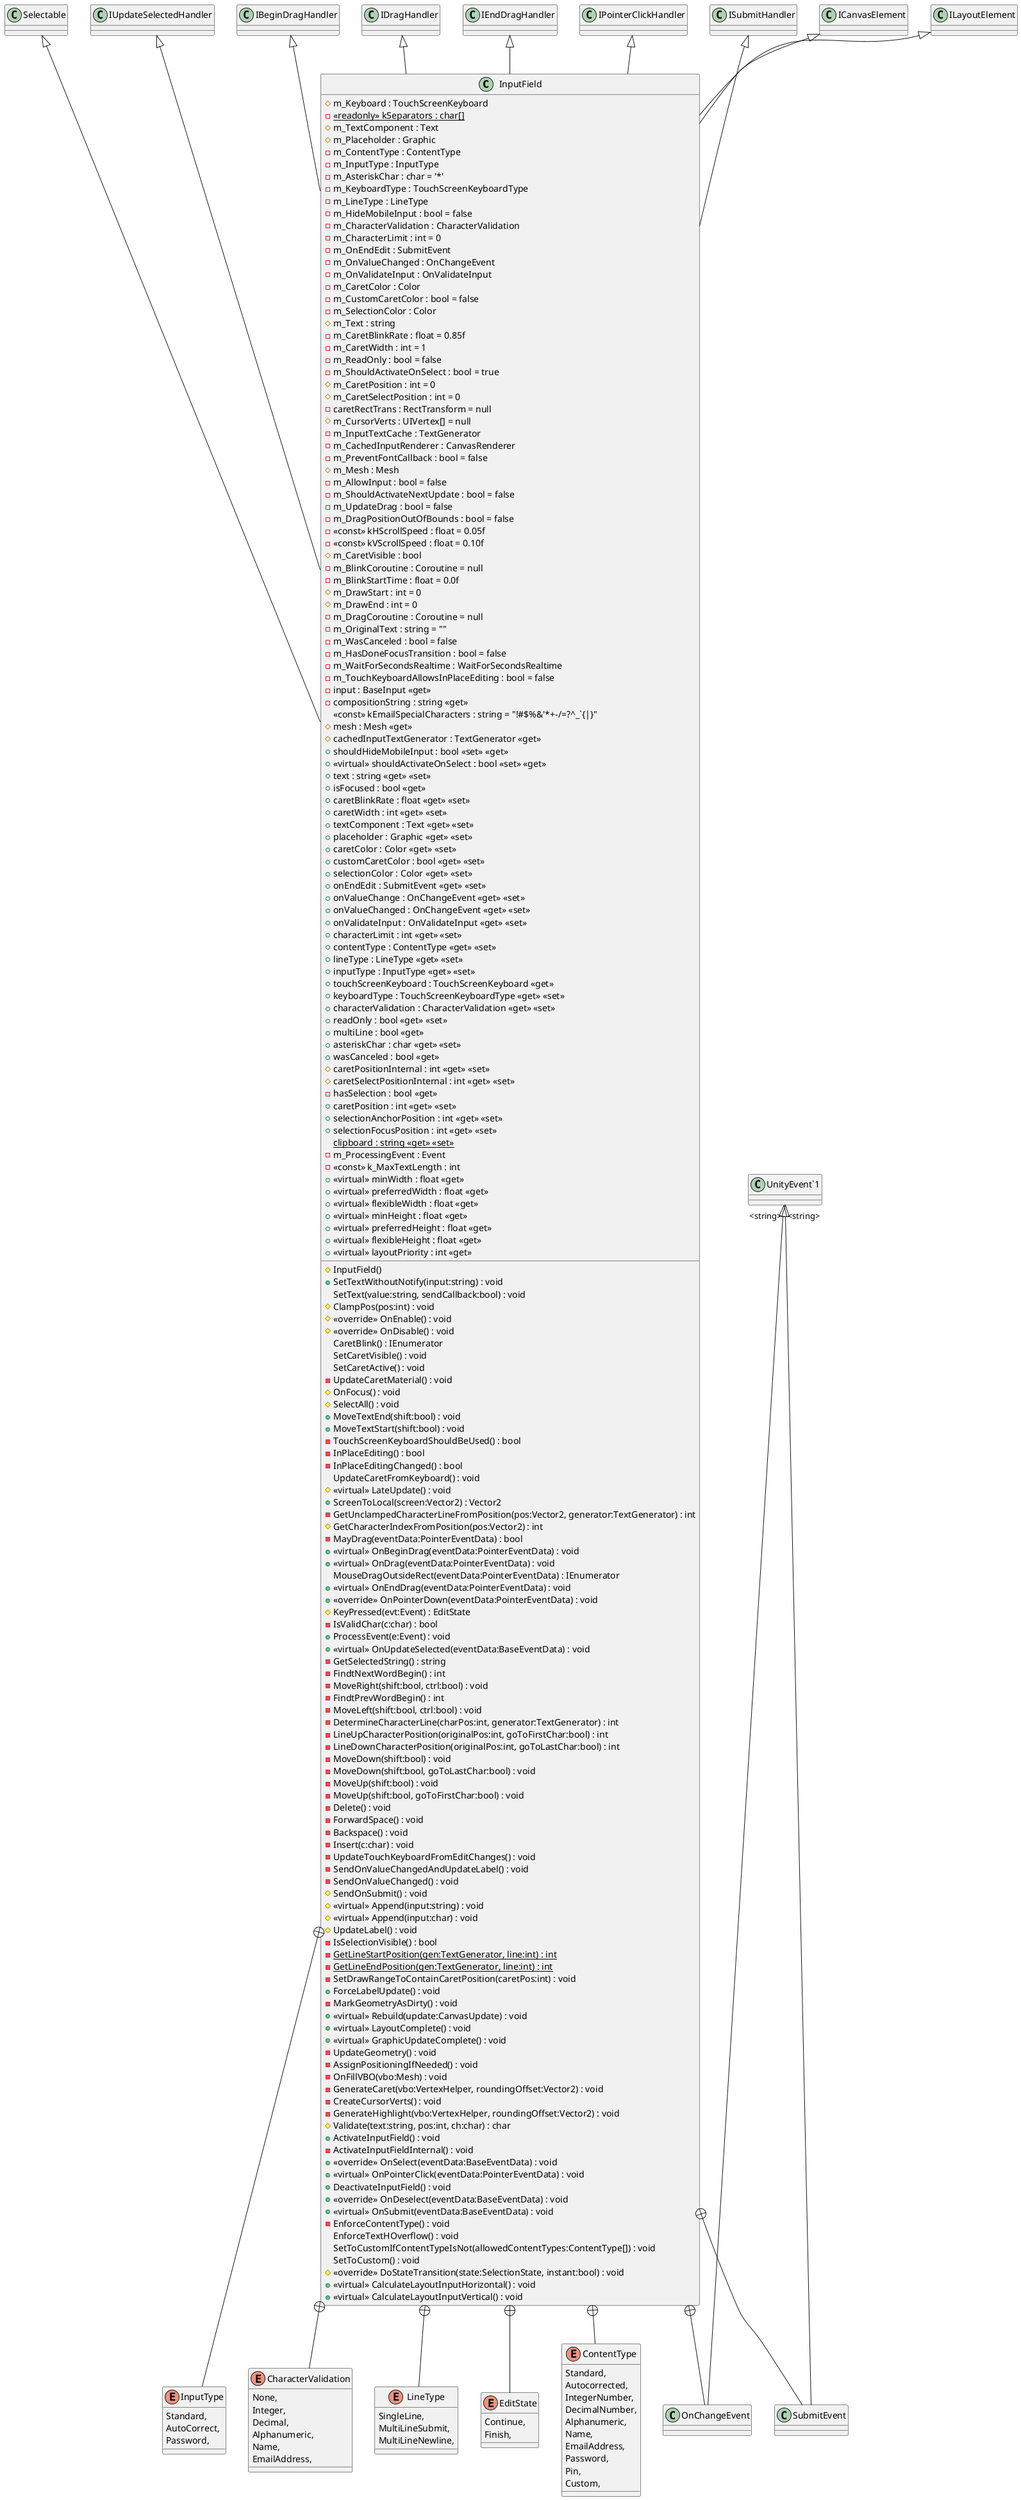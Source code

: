 @startuml
class InputField {
    # m_Keyboard : TouchScreenKeyboard
    {static} - <<readonly>> kSeparators : char[]
    # m_TextComponent : Text
    # m_Placeholder : Graphic
    - m_ContentType : ContentType
    - m_InputType : InputType
    - m_AsteriskChar : char = '*'
    - m_KeyboardType : TouchScreenKeyboardType
    - m_LineType : LineType
    - m_HideMobileInput : bool = false
    - m_CharacterValidation : CharacterValidation
    - m_CharacterLimit : int = 0
    - m_OnEndEdit : SubmitEvent
    - m_OnValueChanged : OnChangeEvent
    - m_OnValidateInput : OnValidateInput
    - m_CaretColor : Color
    - m_CustomCaretColor : bool = false
    - m_SelectionColor : Color
    # m_Text : string
    - m_CaretBlinkRate : float = 0.85f
    - m_CaretWidth : int = 1
    - m_ReadOnly : bool = false
    - m_ShouldActivateOnSelect : bool = true
    # m_CaretPosition : int = 0
    # m_CaretSelectPosition : int = 0
    - caretRectTrans : RectTransform = null
    # m_CursorVerts : UIVertex[] = null
    - m_InputTextCache : TextGenerator
    - m_CachedInputRenderer : CanvasRenderer
    - m_PreventFontCallback : bool = false
    # m_Mesh : Mesh
    - m_AllowInput : bool = false
    - m_ShouldActivateNextUpdate : bool = false
    - m_UpdateDrag : bool = false
    - m_DragPositionOutOfBounds : bool = false
    - <<const>> kHScrollSpeed : float = 0.05f
    - <<const>> kVScrollSpeed : float = 0.10f
    # m_CaretVisible : bool
    - m_BlinkCoroutine : Coroutine = null
    - m_BlinkStartTime : float = 0.0f
    # m_DrawStart : int = 0
    # m_DrawEnd : int = 0
    - m_DragCoroutine : Coroutine = null
    - m_OriginalText : string = ""
    - m_WasCanceled : bool = false
    - m_HasDoneFocusTransition : bool = false
    - m_WaitForSecondsRealtime : WaitForSecondsRealtime
    - m_TouchKeyboardAllowsInPlaceEditing : bool = false
    - input : BaseInput <<get>>
    - compositionString : string <<get>>
    <<const>> kEmailSpecialCharacters : string = "!#$%&'*+-/=?^_`{|&#125;~"
    # InputField()
    # mesh : Mesh <<get>>
    # cachedInputTextGenerator : TextGenerator <<get>>
    + shouldHideMobileInput : bool <<set>> <<get>>
    + <<virtual>> shouldActivateOnSelect : bool <<set>> <<get>>
    + text : string <<get>> <<set>>
    + SetTextWithoutNotify(input:string) : void
    SetText(value:string, sendCallback:bool) : void
    + isFocused : bool <<get>>
    + caretBlinkRate : float <<get>> <<set>>
    + caretWidth : int <<get>> <<set>>
    + textComponent : Text <<get>> <<set>>
    + placeholder : Graphic <<get>> <<set>>
    + caretColor : Color <<get>> <<set>>
    + customCaretColor : bool <<get>> <<set>>
    + selectionColor : Color <<get>> <<set>>
    + onEndEdit : SubmitEvent <<get>> <<set>>
    + onValueChange : OnChangeEvent <<get>> <<set>>
    + onValueChanged : OnChangeEvent <<get>> <<set>>
    + onValidateInput : OnValidateInput <<get>> <<set>>
    + characterLimit : int <<get>> <<set>>
    + contentType : ContentType <<get>> <<set>>
    + lineType : LineType <<get>> <<set>>
    + inputType : InputType <<get>> <<set>>
    + touchScreenKeyboard : TouchScreenKeyboard <<get>>
    + keyboardType : TouchScreenKeyboardType <<get>> <<set>>
    + characterValidation : CharacterValidation <<get>> <<set>>
    + readOnly : bool <<get>> <<set>>
    + multiLine : bool <<get>>
    + asteriskChar : char <<get>> <<set>>
    + wasCanceled : bool <<get>>
    # ClampPos(pos:int) : void
    # caretPositionInternal : int <<get>> <<set>>
    # caretSelectPositionInternal : int <<get>> <<set>>
    - hasSelection : bool <<get>>
    + caretPosition : int <<get>> <<set>>
    + selectionAnchorPosition : int <<get>> <<set>>
    + selectionFocusPosition : int <<get>> <<set>>
    # <<override>> OnEnable() : void
    # <<override>> OnDisable() : void
    CaretBlink() : IEnumerator
    SetCaretVisible() : void
    SetCaretActive() : void
    - UpdateCaretMaterial() : void
    # OnFocus() : void
    # SelectAll() : void
    + MoveTextEnd(shift:bool) : void
    + MoveTextStart(shift:bool) : void
    {static} clipboard : string <<get>> <<set>>
    - TouchScreenKeyboardShouldBeUsed() : bool
    - InPlaceEditing() : bool
    - InPlaceEditingChanged() : bool
    UpdateCaretFromKeyboard() : void
    # <<virtual>> LateUpdate() : void
    + ScreenToLocal(screen:Vector2) : Vector2
    - GetUnclampedCharacterLineFromPosition(pos:Vector2, generator:TextGenerator) : int
    # GetCharacterIndexFromPosition(pos:Vector2) : int
    - MayDrag(eventData:PointerEventData) : bool
    + <<virtual>> OnBeginDrag(eventData:PointerEventData) : void
    + <<virtual>> OnDrag(eventData:PointerEventData) : void
    MouseDragOutsideRect(eventData:PointerEventData) : IEnumerator
    + <<virtual>> OnEndDrag(eventData:PointerEventData) : void
    + <<override>> OnPointerDown(eventData:PointerEventData) : void
    # KeyPressed(evt:Event) : EditState
    - IsValidChar(c:char) : bool
    - m_ProcessingEvent : Event
    + ProcessEvent(e:Event) : void
    + <<virtual>> OnUpdateSelected(eventData:BaseEventData) : void
    - GetSelectedString() : string
    - FindtNextWordBegin() : int
    - MoveRight(shift:bool, ctrl:bool) : void
    - FindtPrevWordBegin() : int
    - MoveLeft(shift:bool, ctrl:bool) : void
    - DetermineCharacterLine(charPos:int, generator:TextGenerator) : int
    - LineUpCharacterPosition(originalPos:int, goToFirstChar:bool) : int
    - LineDownCharacterPosition(originalPos:int, goToLastChar:bool) : int
    - MoveDown(shift:bool) : void
    - MoveDown(shift:bool, goToLastChar:bool) : void
    - MoveUp(shift:bool) : void
    - MoveUp(shift:bool, goToFirstChar:bool) : void
    - Delete() : void
    - ForwardSpace() : void
    - Backspace() : void
    - Insert(c:char) : void
    - UpdateTouchKeyboardFromEditChanges() : void
    - SendOnValueChangedAndUpdateLabel() : void
    - SendOnValueChanged() : void
    # SendOnSubmit() : void
    # <<virtual>> Append(input:string) : void
    - <<const>> k_MaxTextLength : int
    # <<virtual>> Append(input:char) : void
    # UpdateLabel() : void
    - IsSelectionVisible() : bool
    - {static} GetLineStartPosition(gen:TextGenerator, line:int) : int
    - {static} GetLineEndPosition(gen:TextGenerator, line:int) : int
    - SetDrawRangeToContainCaretPosition(caretPos:int) : void
    + ForceLabelUpdate() : void
    - MarkGeometryAsDirty() : void
    + <<virtual>> Rebuild(update:CanvasUpdate) : void
    + <<virtual>> LayoutComplete() : void
    + <<virtual>> GraphicUpdateComplete() : void
    - UpdateGeometry() : void
    - AssignPositioningIfNeeded() : void
    - OnFillVBO(vbo:Mesh) : void
    - GenerateCaret(vbo:VertexHelper, roundingOffset:Vector2) : void
    - CreateCursorVerts() : void
    - GenerateHighlight(vbo:VertexHelper, roundingOffset:Vector2) : void
    # Validate(text:string, pos:int, ch:char) : char
    + ActivateInputField() : void
    - ActivateInputFieldInternal() : void
    + <<override>> OnSelect(eventData:BaseEventData) : void
    + <<virtual>> OnPointerClick(eventData:PointerEventData) : void
    + DeactivateInputField() : void
    + <<override>> OnDeselect(eventData:BaseEventData) : void
    + <<virtual>> OnSubmit(eventData:BaseEventData) : void
    - EnforceContentType() : void
    EnforceTextHOverflow() : void
    SetToCustomIfContentTypeIsNot(allowedContentTypes:ContentType[]) : void
    SetToCustom() : void
    # <<override>> DoStateTransition(state:SelectionState, instant:bool) : void
    + <<virtual>> CalculateLayoutInputHorizontal() : void
    + <<virtual>> CalculateLayoutInputVertical() : void
    + <<virtual>> minWidth : float <<get>>
    + <<virtual>> preferredWidth : float <<get>>
    + <<virtual>> flexibleWidth : float <<get>>
    + <<virtual>> minHeight : float <<get>>
    + <<virtual>> preferredHeight : float <<get>>
    + <<virtual>> flexibleHeight : float <<get>>
    + <<virtual>> layoutPriority : int <<get>>
}
enum ContentType {
    Standard,
    Autocorrected,
    IntegerNumber,
    DecimalNumber,
    Alphanumeric,
    Name,
    EmailAddress,
    Password,
    Pin,
    Custom,
}
enum InputType {
    Standard,
    AutoCorrect,
    Password,
}
enum CharacterValidation {
    None,
    Integer,
    Decimal,
    Alphanumeric,
    Name,
    EmailAddress,
}
enum LineType {
    SingleLine,
    MultiLineSubmit,
    MultiLineNewline,
}
class SubmitEvent {
}
class OnChangeEvent {
}
enum EditState {
    Continue,
    Finish,
}
Selectable <|-- InputField
IUpdateSelectedHandler <|-- InputField
IBeginDragHandler <|-- InputField
IDragHandler <|-- InputField
IEndDragHandler <|-- InputField
IPointerClickHandler <|-- InputField
ISubmitHandler <|-- InputField
ICanvasElement <|-- InputField
ILayoutElement <|-- InputField
InputField +-- ContentType
InputField +-- InputType
InputField +-- CharacterValidation
InputField +-- LineType
InputField +-- SubmitEvent
"UnityEvent`1" "<string>" <|-- SubmitEvent
InputField +-- OnChangeEvent
"UnityEvent`1" "<string>" <|-- OnChangeEvent
InputField +-- EditState
@enduml
